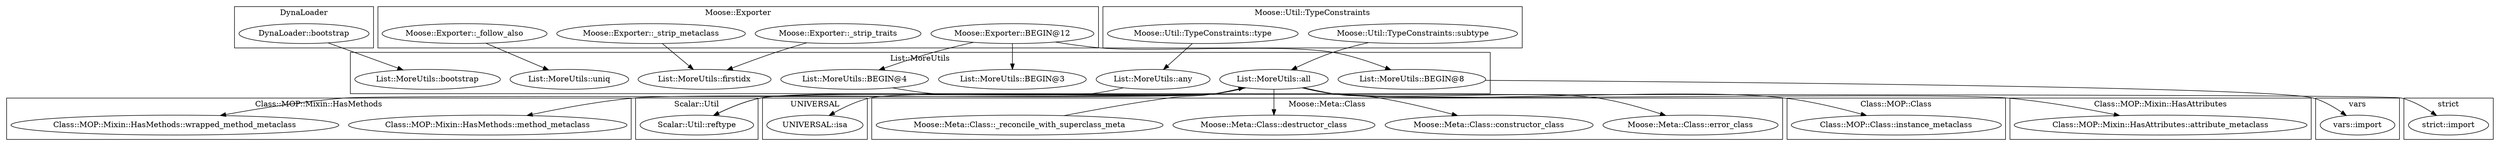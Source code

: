 digraph {
graph [overlap=false]
subgraph cluster_DynaLoader {
	label="DynaLoader";
	"DynaLoader::bootstrap";
}
subgraph cluster_List_MoreUtils {
	label="List::MoreUtils";
	"List::MoreUtils::all";
	"List::MoreUtils::BEGIN@8";
	"List::MoreUtils::bootstrap";
	"List::MoreUtils::BEGIN@4";
	"List::MoreUtils::uniq";
	"List::MoreUtils::BEGIN@3";
	"List::MoreUtils::any";
	"List::MoreUtils::firstidx";
}
subgraph cluster_vars {
	label="vars";
	"vars::import";
}
subgraph cluster_Moose_Exporter {
	label="Moose::Exporter";
	"Moose::Exporter::_follow_also";
	"Moose::Exporter::_strip_traits";
	"Moose::Exporter::BEGIN@12";
	"Moose::Exporter::_strip_metaclass";
}
subgraph cluster_Class_MOP_Mixin_HasMethods {
	label="Class::MOP::Mixin::HasMethods";
	"Class::MOP::Mixin::HasMethods::method_metaclass";
	"Class::MOP::Mixin::HasMethods::wrapped_method_metaclass";
}
subgraph cluster_Moose_Util_TypeConstraints {
	label="Moose::Util::TypeConstraints";
	"Moose::Util::TypeConstraints::subtype";
	"Moose::Util::TypeConstraints::type";
}
subgraph cluster_Scalar_Util {
	label="Scalar::Util";
	"Scalar::Util::reftype";
}
subgraph cluster_UNIVERSAL {
	label="UNIVERSAL";
	"UNIVERSAL::isa";
}
subgraph cluster_Moose_Meta_Class {
	label="Moose::Meta::Class";
	"Moose::Meta::Class::error_class";
	"Moose::Meta::Class::constructor_class";
	"Moose::Meta::Class::destructor_class";
	"Moose::Meta::Class::_reconcile_with_superclass_meta";
}
subgraph cluster_strict {
	label="strict";
	"strict::import";
}
subgraph cluster_Class_MOP_Class {
	label="Class::MOP::Class";
	"Class::MOP::Class::instance_metaclass";
}
subgraph cluster_Class_MOP_Mixin_HasAttributes {
	label="Class::MOP::Mixin::HasAttributes";
	"Class::MOP::Mixin::HasAttributes::attribute_metaclass";
}
"Moose::Exporter::BEGIN@12" -> "List::MoreUtils::BEGIN@4";
"List::MoreUtils::all" -> "Class::MOP::Class::instance_metaclass";
"List::MoreUtils::all" -> "Class::MOP::Mixin::HasMethods::method_metaclass";
"List::MoreUtils::all" -> "Class::MOP::Mixin::HasMethods::wrapped_method_metaclass";
"List::MoreUtils::all" -> "Moose::Meta::Class::constructor_class";
"Moose::Exporter::BEGIN@12" -> "List::MoreUtils::BEGIN@8";
"List::MoreUtils::all" -> "Moose::Meta::Class::error_class";
"List::MoreUtils::all" -> "Scalar::Util::reftype";
"List::MoreUtils::any" -> "Scalar::Util::reftype";
"DynaLoader::bootstrap" -> "List::MoreUtils::bootstrap";
"Moose::Exporter::_follow_also" -> "List::MoreUtils::uniq";
"List::MoreUtils::all" -> "UNIVERSAL::isa";
"List::MoreUtils::all" -> "Moose::Meta::Class::destructor_class";
"Moose::Exporter::_strip_traits" -> "List::MoreUtils::firstidx";
"Moose::Exporter::_strip_metaclass" -> "List::MoreUtils::firstidx";
"List::MoreUtils::BEGIN@8" -> "vars::import";
"List::MoreUtils::all" -> "Class::MOP::Mixin::HasAttributes::attribute_metaclass";
"Moose::Util::TypeConstraints::subtype" -> "List::MoreUtils::all";
"Moose::Meta::Class::_reconcile_with_superclass_meta" -> "List::MoreUtils::all";
"Moose::Util::TypeConstraints::type" -> "List::MoreUtils::any";
"Moose::Exporter::BEGIN@12" -> "List::MoreUtils::BEGIN@3";
"List::MoreUtils::BEGIN@4" -> "strict::import";
}
